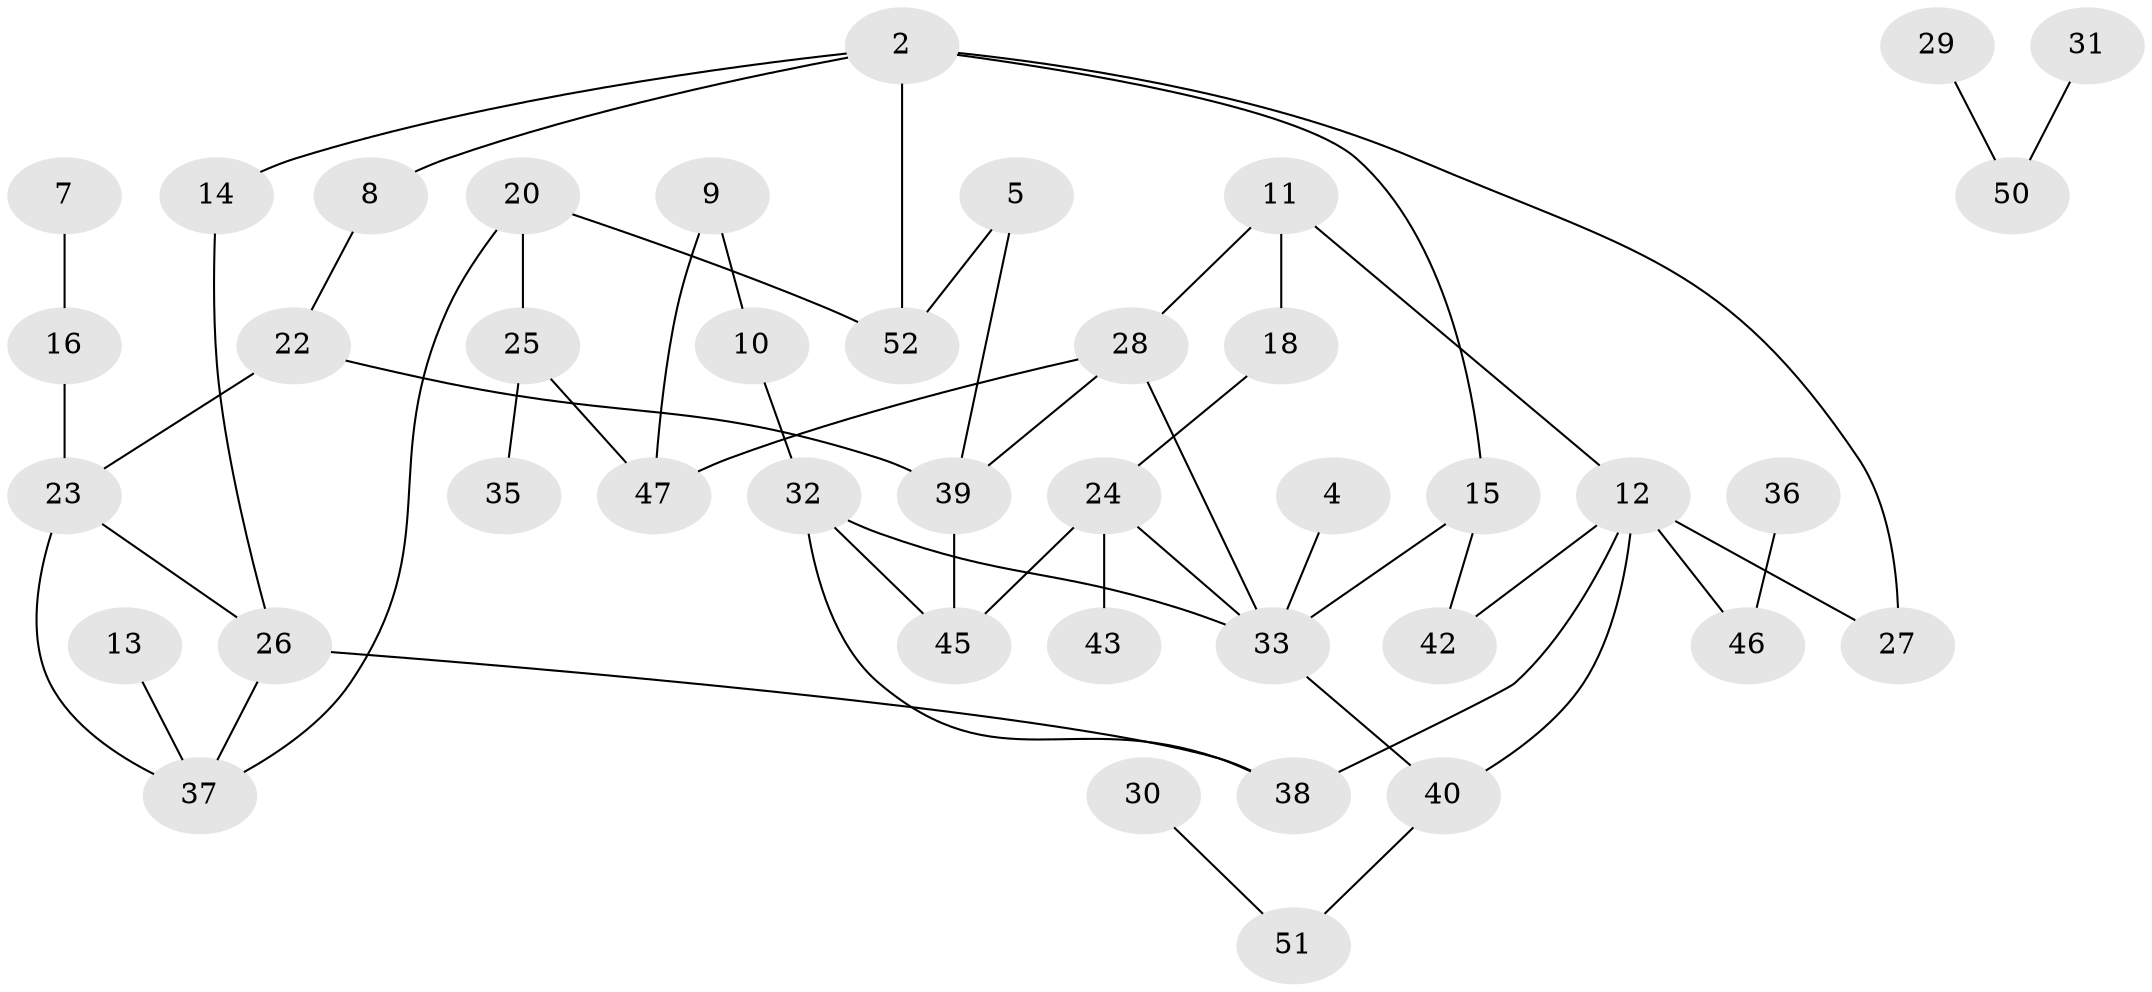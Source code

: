 // original degree distribution, {3: 0.18072289156626506, 0: 0.13253012048192772, 4: 0.08433734939759036, 1: 0.2289156626506024, 2: 0.30120481927710846, 5: 0.060240963855421686, 7: 0.012048192771084338}
// Generated by graph-tools (version 1.1) at 2025/35/03/04/25 23:35:46]
// undirected, 41 vertices, 54 edges
graph export_dot {
  node [color=gray90,style=filled];
  2;
  4;
  5;
  7;
  8;
  9;
  10;
  11;
  12;
  13;
  14;
  15;
  16;
  18;
  20;
  22;
  23;
  24;
  25;
  26;
  27;
  28;
  29;
  30;
  31;
  32;
  33;
  35;
  36;
  37;
  38;
  39;
  40;
  42;
  43;
  45;
  46;
  47;
  50;
  51;
  52;
  2 -- 8 [weight=1.0];
  2 -- 14 [weight=1.0];
  2 -- 15 [weight=1.0];
  2 -- 27 [weight=1.0];
  2 -- 52 [weight=1.0];
  4 -- 33 [weight=1.0];
  5 -- 39 [weight=1.0];
  5 -- 52 [weight=1.0];
  7 -- 16 [weight=1.0];
  8 -- 22 [weight=1.0];
  9 -- 10 [weight=1.0];
  9 -- 47 [weight=1.0];
  10 -- 32 [weight=1.0];
  11 -- 12 [weight=1.0];
  11 -- 18 [weight=1.0];
  11 -- 28 [weight=1.0];
  12 -- 27 [weight=1.0];
  12 -- 38 [weight=2.0];
  12 -- 40 [weight=1.0];
  12 -- 42 [weight=1.0];
  12 -- 46 [weight=1.0];
  13 -- 37 [weight=1.0];
  14 -- 26 [weight=1.0];
  15 -- 33 [weight=1.0];
  15 -- 42 [weight=1.0];
  16 -- 23 [weight=1.0];
  18 -- 24 [weight=1.0];
  20 -- 25 [weight=2.0];
  20 -- 37 [weight=1.0];
  20 -- 52 [weight=1.0];
  22 -- 23 [weight=1.0];
  22 -- 39 [weight=1.0];
  23 -- 26 [weight=1.0];
  23 -- 37 [weight=1.0];
  24 -- 33 [weight=1.0];
  24 -- 43 [weight=1.0];
  24 -- 45 [weight=1.0];
  25 -- 35 [weight=1.0];
  25 -- 47 [weight=1.0];
  26 -- 37 [weight=1.0];
  26 -- 38 [weight=1.0];
  28 -- 33 [weight=1.0];
  28 -- 39 [weight=1.0];
  28 -- 47 [weight=1.0];
  29 -- 50 [weight=1.0];
  30 -- 51 [weight=1.0];
  31 -- 50 [weight=1.0];
  32 -- 33 [weight=1.0];
  32 -- 38 [weight=1.0];
  32 -- 45 [weight=1.0];
  33 -- 40 [weight=1.0];
  36 -- 46 [weight=1.0];
  39 -- 45 [weight=1.0];
  40 -- 51 [weight=1.0];
}
